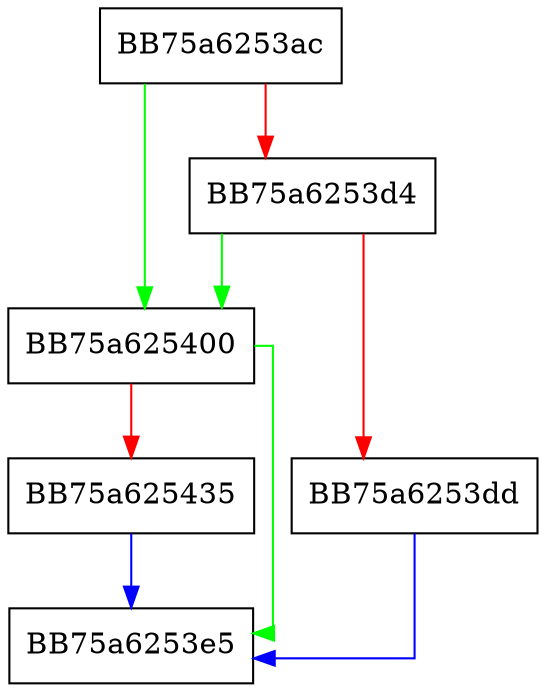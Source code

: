 digraph _Swap {
  node [shape="box"];
  graph [splines=ortho];
  BB75a6253ac -> BB75a625400 [color="green"];
  BB75a6253ac -> BB75a6253d4 [color="red"];
  BB75a6253d4 -> BB75a625400 [color="green"];
  BB75a6253d4 -> BB75a6253dd [color="red"];
  BB75a6253dd -> BB75a6253e5 [color="blue"];
  BB75a625400 -> BB75a6253e5 [color="green"];
  BB75a625400 -> BB75a625435 [color="red"];
  BB75a625435 -> BB75a6253e5 [color="blue"];
}